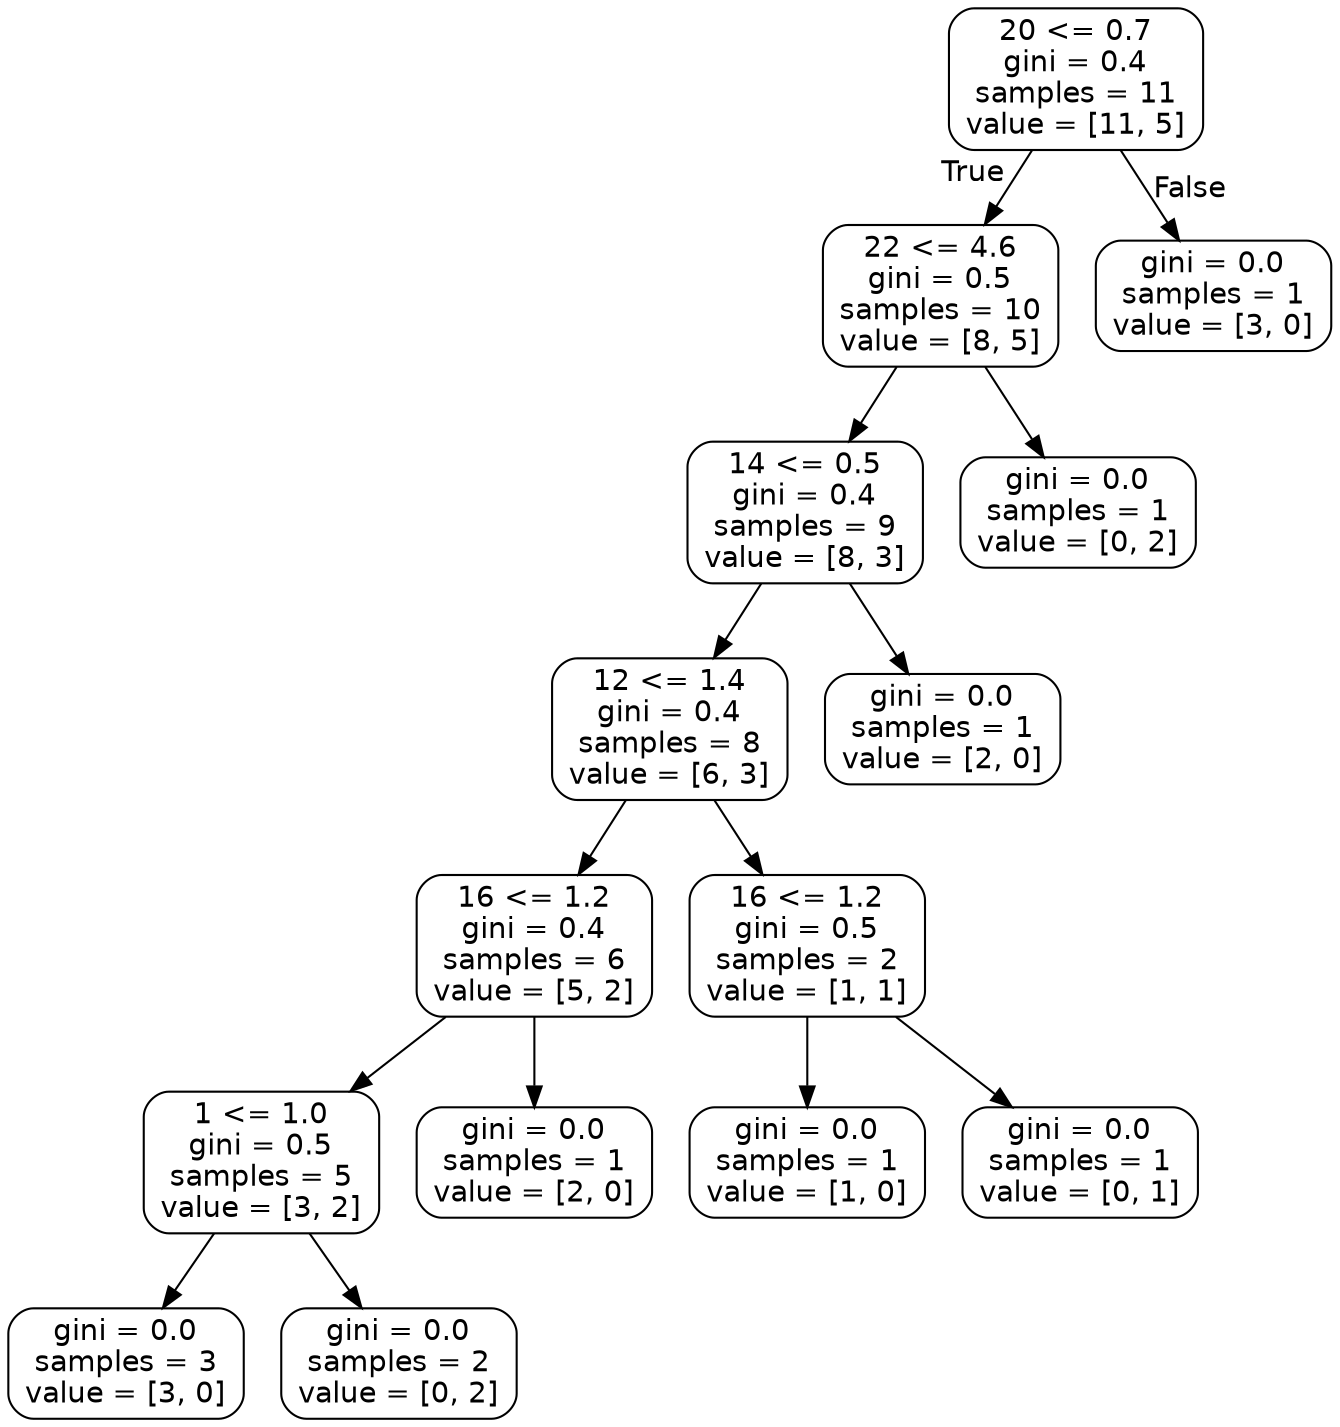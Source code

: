 digraph Tree {
node [shape=box, style="rounded", color="black", fontname=helvetica] ;
edge [fontname=helvetica] ;
0 [label="20 <= 0.7\ngini = 0.4\nsamples = 11\nvalue = [11, 5]"] ;
1 [label="22 <= 4.6\ngini = 0.5\nsamples = 10\nvalue = [8, 5]"] ;
0 -> 1 [labeldistance=2.5, labelangle=45, headlabel="True"] ;
2 [label="14 <= 0.5\ngini = 0.4\nsamples = 9\nvalue = [8, 3]"] ;
1 -> 2 ;
3 [label="12 <= 1.4\ngini = 0.4\nsamples = 8\nvalue = [6, 3]"] ;
2 -> 3 ;
4 [label="16 <= 1.2\ngini = 0.4\nsamples = 6\nvalue = [5, 2]"] ;
3 -> 4 ;
5 [label="1 <= 1.0\ngini = 0.5\nsamples = 5\nvalue = [3, 2]"] ;
4 -> 5 ;
6 [label="gini = 0.0\nsamples = 3\nvalue = [3, 0]"] ;
5 -> 6 ;
7 [label="gini = 0.0\nsamples = 2\nvalue = [0, 2]"] ;
5 -> 7 ;
8 [label="gini = 0.0\nsamples = 1\nvalue = [2, 0]"] ;
4 -> 8 ;
9 [label="16 <= 1.2\ngini = 0.5\nsamples = 2\nvalue = [1, 1]"] ;
3 -> 9 ;
10 [label="gini = 0.0\nsamples = 1\nvalue = [1, 0]"] ;
9 -> 10 ;
11 [label="gini = 0.0\nsamples = 1\nvalue = [0, 1]"] ;
9 -> 11 ;
12 [label="gini = 0.0\nsamples = 1\nvalue = [2, 0]"] ;
2 -> 12 ;
13 [label="gini = 0.0\nsamples = 1\nvalue = [0, 2]"] ;
1 -> 13 ;
14 [label="gini = 0.0\nsamples = 1\nvalue = [3, 0]"] ;
0 -> 14 [labeldistance=2.5, labelangle=-45, headlabel="False"] ;
}